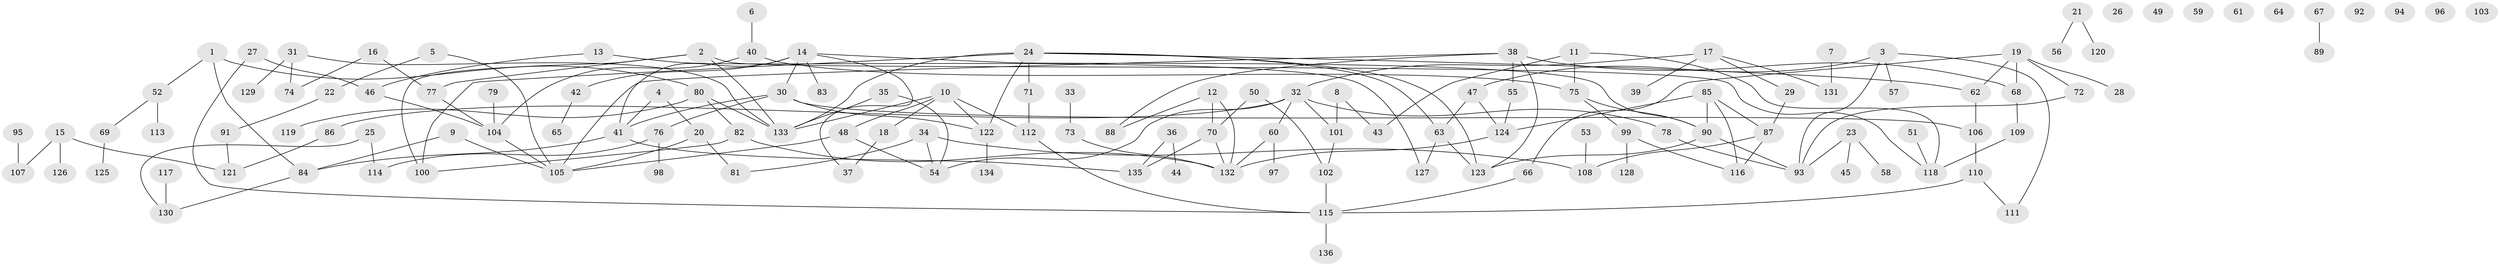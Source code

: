 // Generated by graph-tools (version 1.1) at 2025/49/03/09/25 03:49:10]
// undirected, 136 vertices, 169 edges
graph export_dot {
graph [start="1"]
  node [color=gray90,style=filled];
  1;
  2;
  3;
  4;
  5;
  6;
  7;
  8;
  9;
  10;
  11;
  12;
  13;
  14;
  15;
  16;
  17;
  18;
  19;
  20;
  21;
  22;
  23;
  24;
  25;
  26;
  27;
  28;
  29;
  30;
  31;
  32;
  33;
  34;
  35;
  36;
  37;
  38;
  39;
  40;
  41;
  42;
  43;
  44;
  45;
  46;
  47;
  48;
  49;
  50;
  51;
  52;
  53;
  54;
  55;
  56;
  57;
  58;
  59;
  60;
  61;
  62;
  63;
  64;
  65;
  66;
  67;
  68;
  69;
  70;
  71;
  72;
  73;
  74;
  75;
  76;
  77;
  78;
  79;
  80;
  81;
  82;
  83;
  84;
  85;
  86;
  87;
  88;
  89;
  90;
  91;
  92;
  93;
  94;
  95;
  96;
  97;
  98;
  99;
  100;
  101;
  102;
  103;
  104;
  105;
  106;
  107;
  108;
  109;
  110;
  111;
  112;
  113;
  114;
  115;
  116;
  117;
  118;
  119;
  120;
  121;
  122;
  123;
  124;
  125;
  126;
  127;
  128;
  129;
  130;
  131;
  132;
  133;
  134;
  135;
  136;
  1 -- 52;
  1 -- 80;
  1 -- 84;
  2 -- 77;
  2 -- 100;
  2 -- 118;
  2 -- 133;
  3 -- 47;
  3 -- 57;
  3 -- 93;
  3 -- 111;
  4 -- 20;
  4 -- 41;
  5 -- 22;
  5 -- 105;
  6 -- 40;
  7 -- 131;
  8 -- 43;
  8 -- 101;
  9 -- 84;
  9 -- 105;
  10 -- 18;
  10 -- 48;
  10 -- 112;
  10 -- 122;
  10 -- 133;
  11 -- 43;
  11 -- 75;
  11 -- 118;
  12 -- 70;
  12 -- 88;
  12 -- 132;
  13 -- 46;
  13 -- 127;
  14 -- 30;
  14 -- 37;
  14 -- 41;
  14 -- 42;
  14 -- 83;
  14 -- 90;
  15 -- 107;
  15 -- 121;
  15 -- 126;
  16 -- 74;
  16 -- 77;
  17 -- 29;
  17 -- 32;
  17 -- 39;
  17 -- 131;
  18 -- 37;
  19 -- 28;
  19 -- 62;
  19 -- 66;
  19 -- 68;
  19 -- 72;
  20 -- 81;
  20 -- 105;
  21 -- 56;
  21 -- 120;
  22 -- 91;
  23 -- 45;
  23 -- 58;
  23 -- 93;
  24 -- 62;
  24 -- 63;
  24 -- 71;
  24 -- 100;
  24 -- 122;
  24 -- 123;
  24 -- 133;
  25 -- 114;
  25 -- 130;
  27 -- 46;
  27 -- 115;
  29 -- 87;
  30 -- 41;
  30 -- 76;
  30 -- 106;
  30 -- 122;
  31 -- 74;
  31 -- 129;
  31 -- 133;
  32 -- 54;
  32 -- 60;
  32 -- 78;
  32 -- 86;
  32 -- 101;
  33 -- 73;
  34 -- 54;
  34 -- 81;
  34 -- 108;
  35 -- 54;
  35 -- 133;
  36 -- 44;
  36 -- 135;
  38 -- 55;
  38 -- 68;
  38 -- 88;
  38 -- 105;
  38 -- 123;
  40 -- 75;
  40 -- 104;
  41 -- 84;
  41 -- 135;
  42 -- 65;
  46 -- 104;
  47 -- 63;
  47 -- 124;
  48 -- 54;
  48 -- 105;
  50 -- 70;
  50 -- 102;
  51 -- 118;
  52 -- 69;
  52 -- 113;
  53 -- 108;
  55 -- 124;
  60 -- 97;
  60 -- 132;
  62 -- 106;
  63 -- 123;
  63 -- 127;
  66 -- 115;
  67 -- 89;
  68 -- 109;
  69 -- 125;
  70 -- 132;
  70 -- 135;
  71 -- 112;
  72 -- 93;
  73 -- 132;
  75 -- 90;
  75 -- 99;
  76 -- 98;
  76 -- 114;
  77 -- 104;
  78 -- 93;
  79 -- 104;
  80 -- 82;
  80 -- 119;
  80 -- 133;
  82 -- 100;
  82 -- 132;
  84 -- 130;
  85 -- 87;
  85 -- 90;
  85 -- 116;
  85 -- 124;
  86 -- 121;
  87 -- 108;
  87 -- 116;
  90 -- 93;
  90 -- 123;
  91 -- 121;
  95 -- 107;
  99 -- 116;
  99 -- 128;
  101 -- 102;
  102 -- 115;
  104 -- 105;
  106 -- 110;
  109 -- 118;
  110 -- 111;
  110 -- 115;
  112 -- 115;
  115 -- 136;
  117 -- 130;
  122 -- 134;
  124 -- 132;
}
